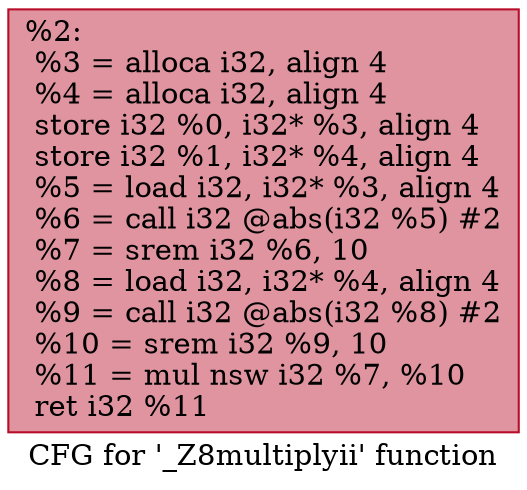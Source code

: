 digraph "CFG for '_Z8multiplyii' function" {
	label="CFG for '_Z8multiplyii' function";

	Node0x55b282e553f0 [shape=record,color="#b70d28ff", style=filled, fillcolor="#b70d2870",label="{%2:\l  %3 = alloca i32, align 4\l  %4 = alloca i32, align 4\l  store i32 %0, i32* %3, align 4\l  store i32 %1, i32* %4, align 4\l  %5 = load i32, i32* %3, align 4\l  %6 = call i32 @abs(i32 %5) #2\l  %7 = srem i32 %6, 10\l  %8 = load i32, i32* %4, align 4\l  %9 = call i32 @abs(i32 %8) #2\l  %10 = srem i32 %9, 10\l  %11 = mul nsw i32 %7, %10\l  ret i32 %11\l}"];
}
